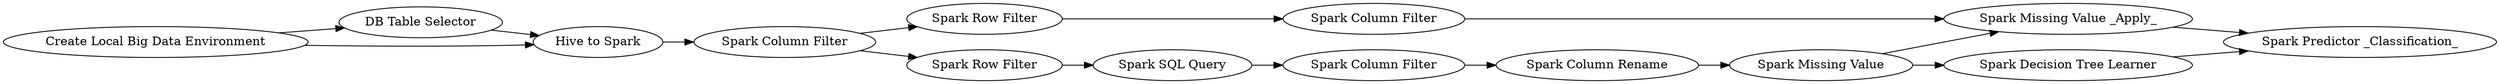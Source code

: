 digraph {
	"-8312325216866782420_251" [label="DB Table Selector"]
	"-8312325216866782420_252" [label="Hive to Spark"]
	"-8312325216866782420_242" [label="Spark Row Filter"]
	"-8312325216866782420_212" [label="Create Local Big Data Environment"]
	"-66639405612213594_231" [label="Spark Column Filter"]
	"-8312325216866782420_233" [label="Spark Missing Value"]
	"-8312325216866782420_240" [label="Spark Column Filter"]
	"-66639405612213594_230" [label="Spark SQL Query"]
	"-8312325216866782420_244" [label="Spark Column Filter"]
	"-8312325216866782420_254" [label="Spark Decision Tree Learner"]
	"-8312325216866782420_241" [label="Spark Row Filter"]
	"-8312325216866782420_253" [label="Spark Predictor _Classification_"]
	"-8312325216866782420_246" [label="Spark Missing Value _Apply_"]
	"-66639405612213594_232" [label="Spark Column Rename"]
	"-8312325216866782420_244" -> "-8312325216866782420_246"
	"-66639405612213594_232" -> "-8312325216866782420_233"
	"-8312325216866782420_254" -> "-8312325216866782420_253"
	"-8312325216866782420_233" -> "-8312325216866782420_246"
	"-8312325216866782420_242" -> "-8312325216866782420_244"
	"-8312325216866782420_240" -> "-8312325216866782420_241"
	"-8312325216866782420_251" -> "-8312325216866782420_252"
	"-8312325216866782420_212" -> "-8312325216866782420_252"
	"-8312325216866782420_241" -> "-66639405612213594_230"
	"-8312325216866782420_252" -> "-8312325216866782420_240"
	"-8312325216866782420_246" -> "-8312325216866782420_253"
	"-66639405612213594_231" -> "-66639405612213594_232"
	"-8312325216866782420_240" -> "-8312325216866782420_242"
	"-8312325216866782420_233" -> "-8312325216866782420_254"
	"-8312325216866782420_212" -> "-8312325216866782420_251"
	"-66639405612213594_230" -> "-66639405612213594_231"
	rankdir=LR
}
